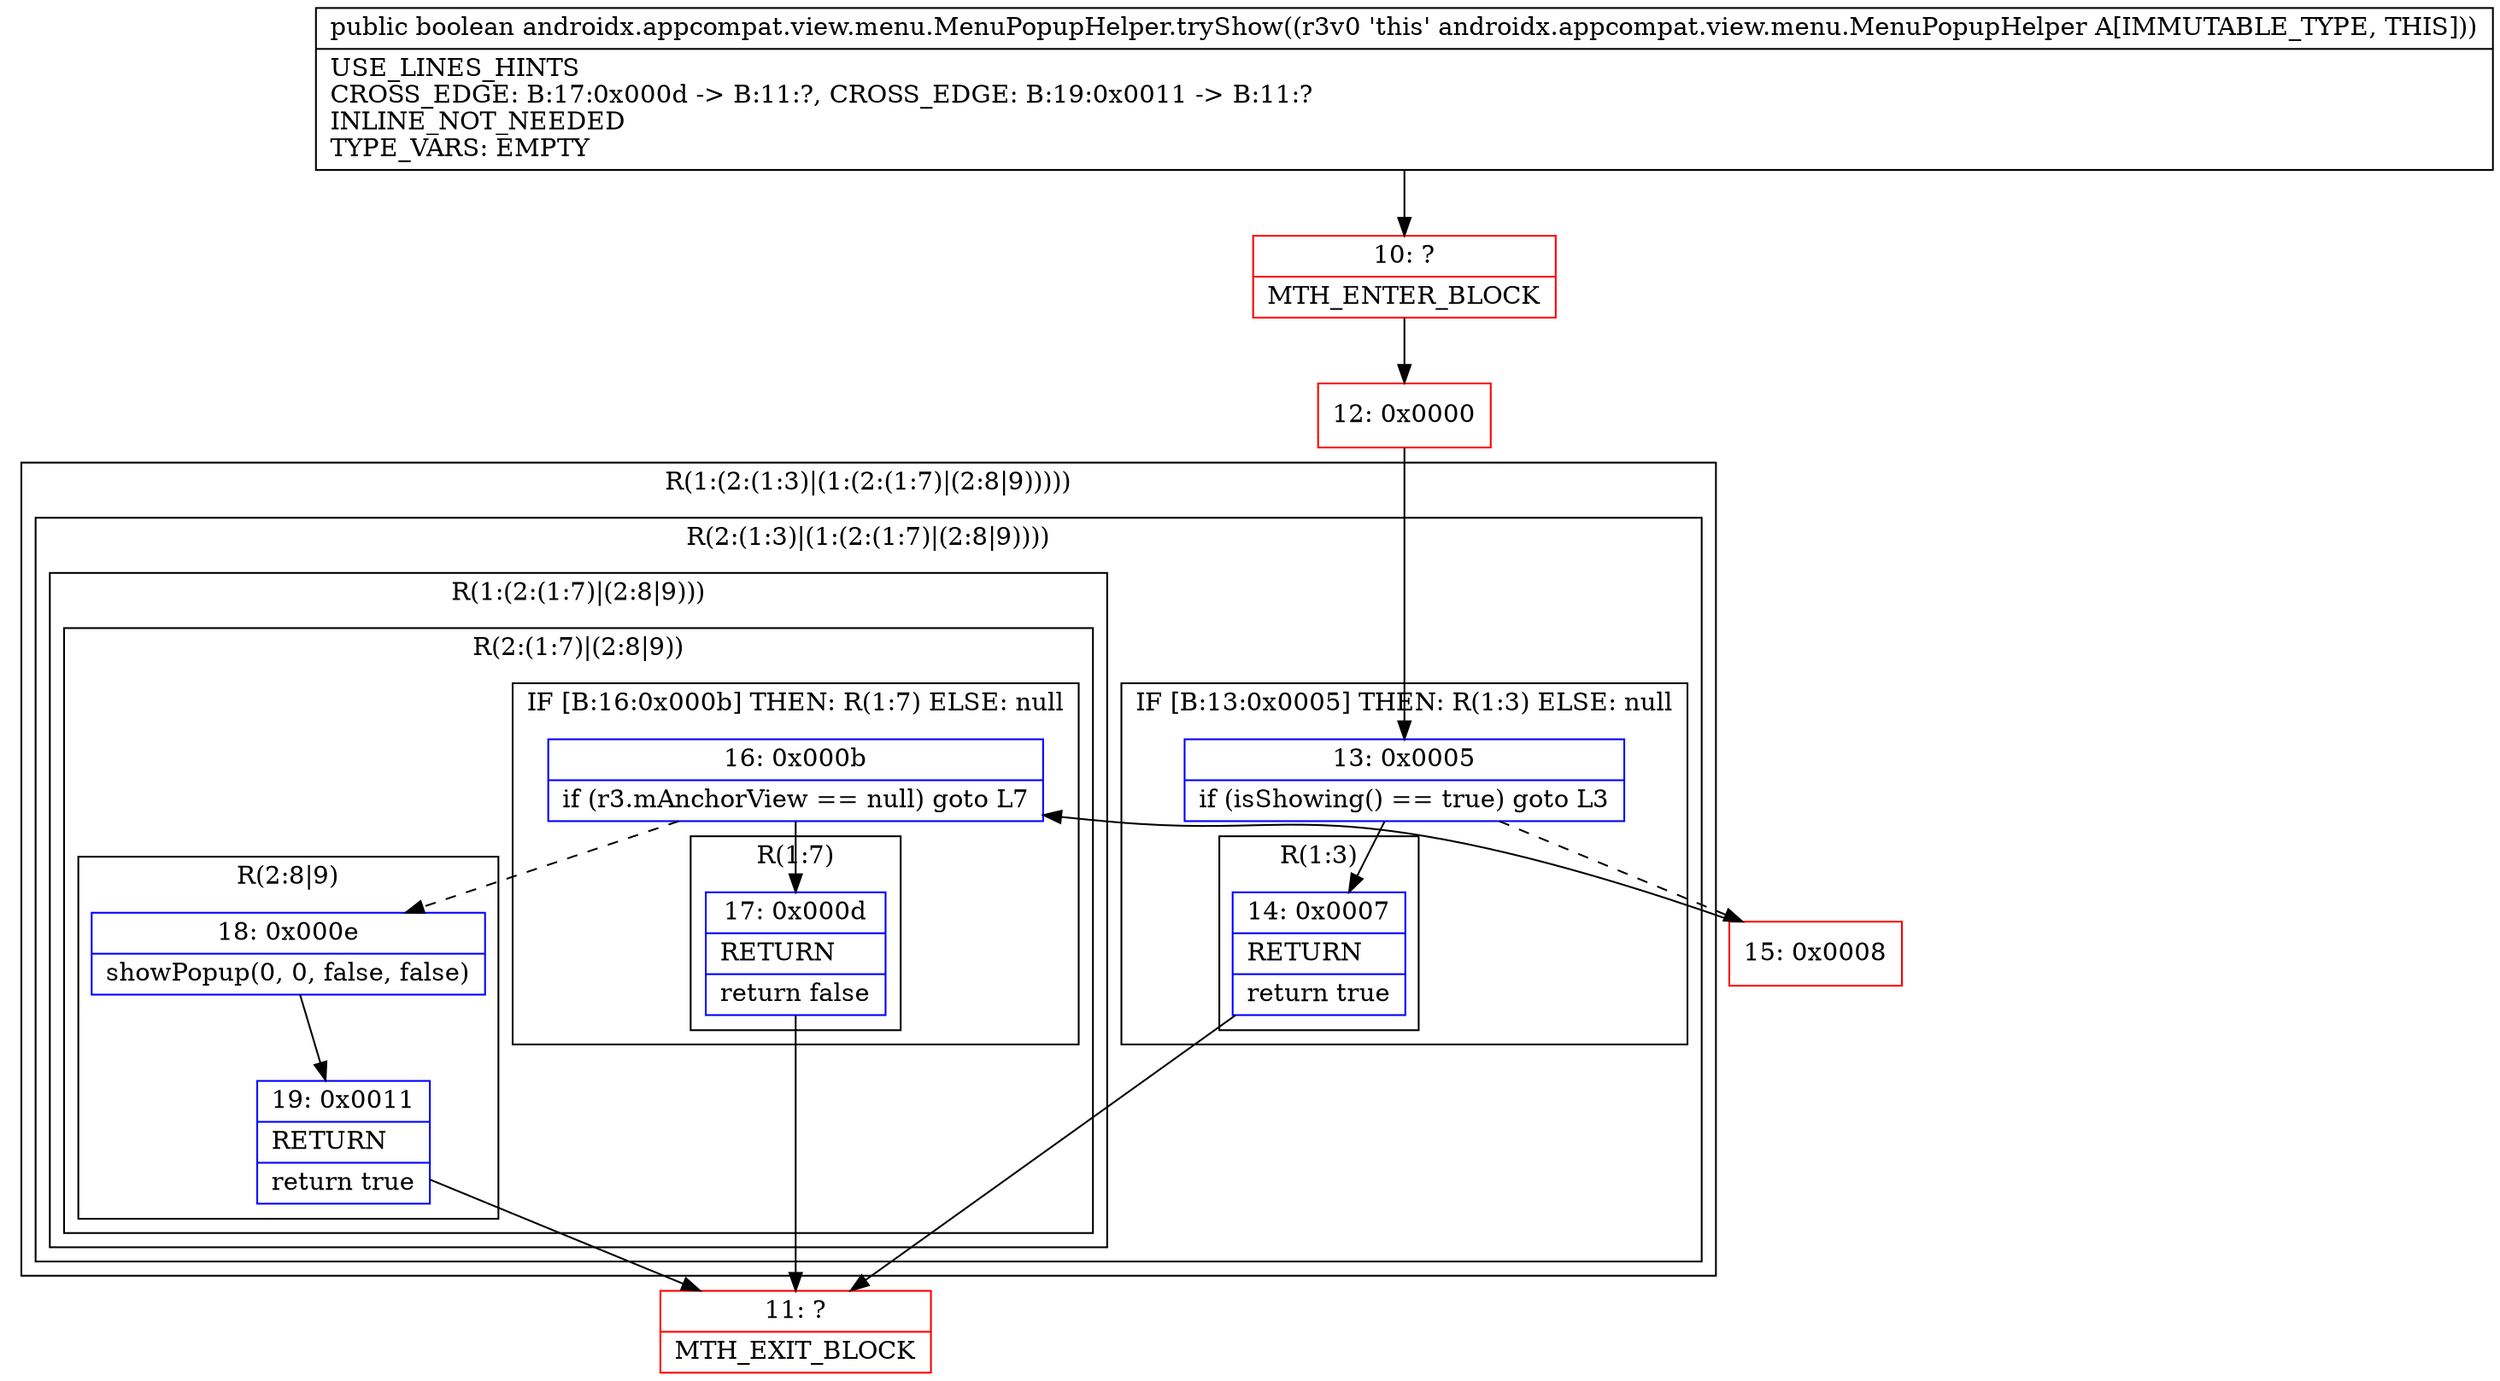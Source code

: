digraph "CFG forandroidx.appcompat.view.menu.MenuPopupHelper.tryShow()Z" {
subgraph cluster_Region_334632113 {
label = "R(1:(2:(1:3)|(1:(2:(1:7)|(2:8|9)))))";
node [shape=record,color=blue];
subgraph cluster_Region_919009116 {
label = "R(2:(1:3)|(1:(2:(1:7)|(2:8|9))))";
node [shape=record,color=blue];
subgraph cluster_IfRegion_1718061580 {
label = "IF [B:13:0x0005] THEN: R(1:3) ELSE: null";
node [shape=record,color=blue];
Node_13 [shape=record,label="{13\:\ 0x0005|if (isShowing() == true) goto L3\l}"];
subgraph cluster_Region_739747354 {
label = "R(1:3)";
node [shape=record,color=blue];
Node_14 [shape=record,label="{14\:\ 0x0007|RETURN\l|return true\l}"];
}
}
subgraph cluster_Region_792950965 {
label = "R(1:(2:(1:7)|(2:8|9)))";
node [shape=record,color=blue];
subgraph cluster_Region_784205334 {
label = "R(2:(1:7)|(2:8|9))";
node [shape=record,color=blue];
subgraph cluster_IfRegion_1960042023 {
label = "IF [B:16:0x000b] THEN: R(1:7) ELSE: null";
node [shape=record,color=blue];
Node_16 [shape=record,label="{16\:\ 0x000b|if (r3.mAnchorView == null) goto L7\l}"];
subgraph cluster_Region_1709539793 {
label = "R(1:7)";
node [shape=record,color=blue];
Node_17 [shape=record,label="{17\:\ 0x000d|RETURN\l|return false\l}"];
}
}
subgraph cluster_Region_1373100808 {
label = "R(2:8|9)";
node [shape=record,color=blue];
Node_18 [shape=record,label="{18\:\ 0x000e|showPopup(0, 0, false, false)\l}"];
Node_19 [shape=record,label="{19\:\ 0x0011|RETURN\l|return true\l}"];
}
}
}
}
}
Node_10 [shape=record,color=red,label="{10\:\ ?|MTH_ENTER_BLOCK\l}"];
Node_12 [shape=record,color=red,label="{12\:\ 0x0000}"];
Node_11 [shape=record,color=red,label="{11\:\ ?|MTH_EXIT_BLOCK\l}"];
Node_15 [shape=record,color=red,label="{15\:\ 0x0008}"];
MethodNode[shape=record,label="{public boolean androidx.appcompat.view.menu.MenuPopupHelper.tryShow((r3v0 'this' androidx.appcompat.view.menu.MenuPopupHelper A[IMMUTABLE_TYPE, THIS]))  | USE_LINES_HINTS\lCROSS_EDGE: B:17:0x000d \-\> B:11:?, CROSS_EDGE: B:19:0x0011 \-\> B:11:?\lINLINE_NOT_NEEDED\lTYPE_VARS: EMPTY\l}"];
MethodNode -> Node_10;Node_13 -> Node_14;
Node_13 -> Node_15[style=dashed];
Node_14 -> Node_11;
Node_16 -> Node_17;
Node_16 -> Node_18[style=dashed];
Node_17 -> Node_11;
Node_18 -> Node_19;
Node_19 -> Node_11;
Node_10 -> Node_12;
Node_12 -> Node_13;
Node_15 -> Node_16;
}

